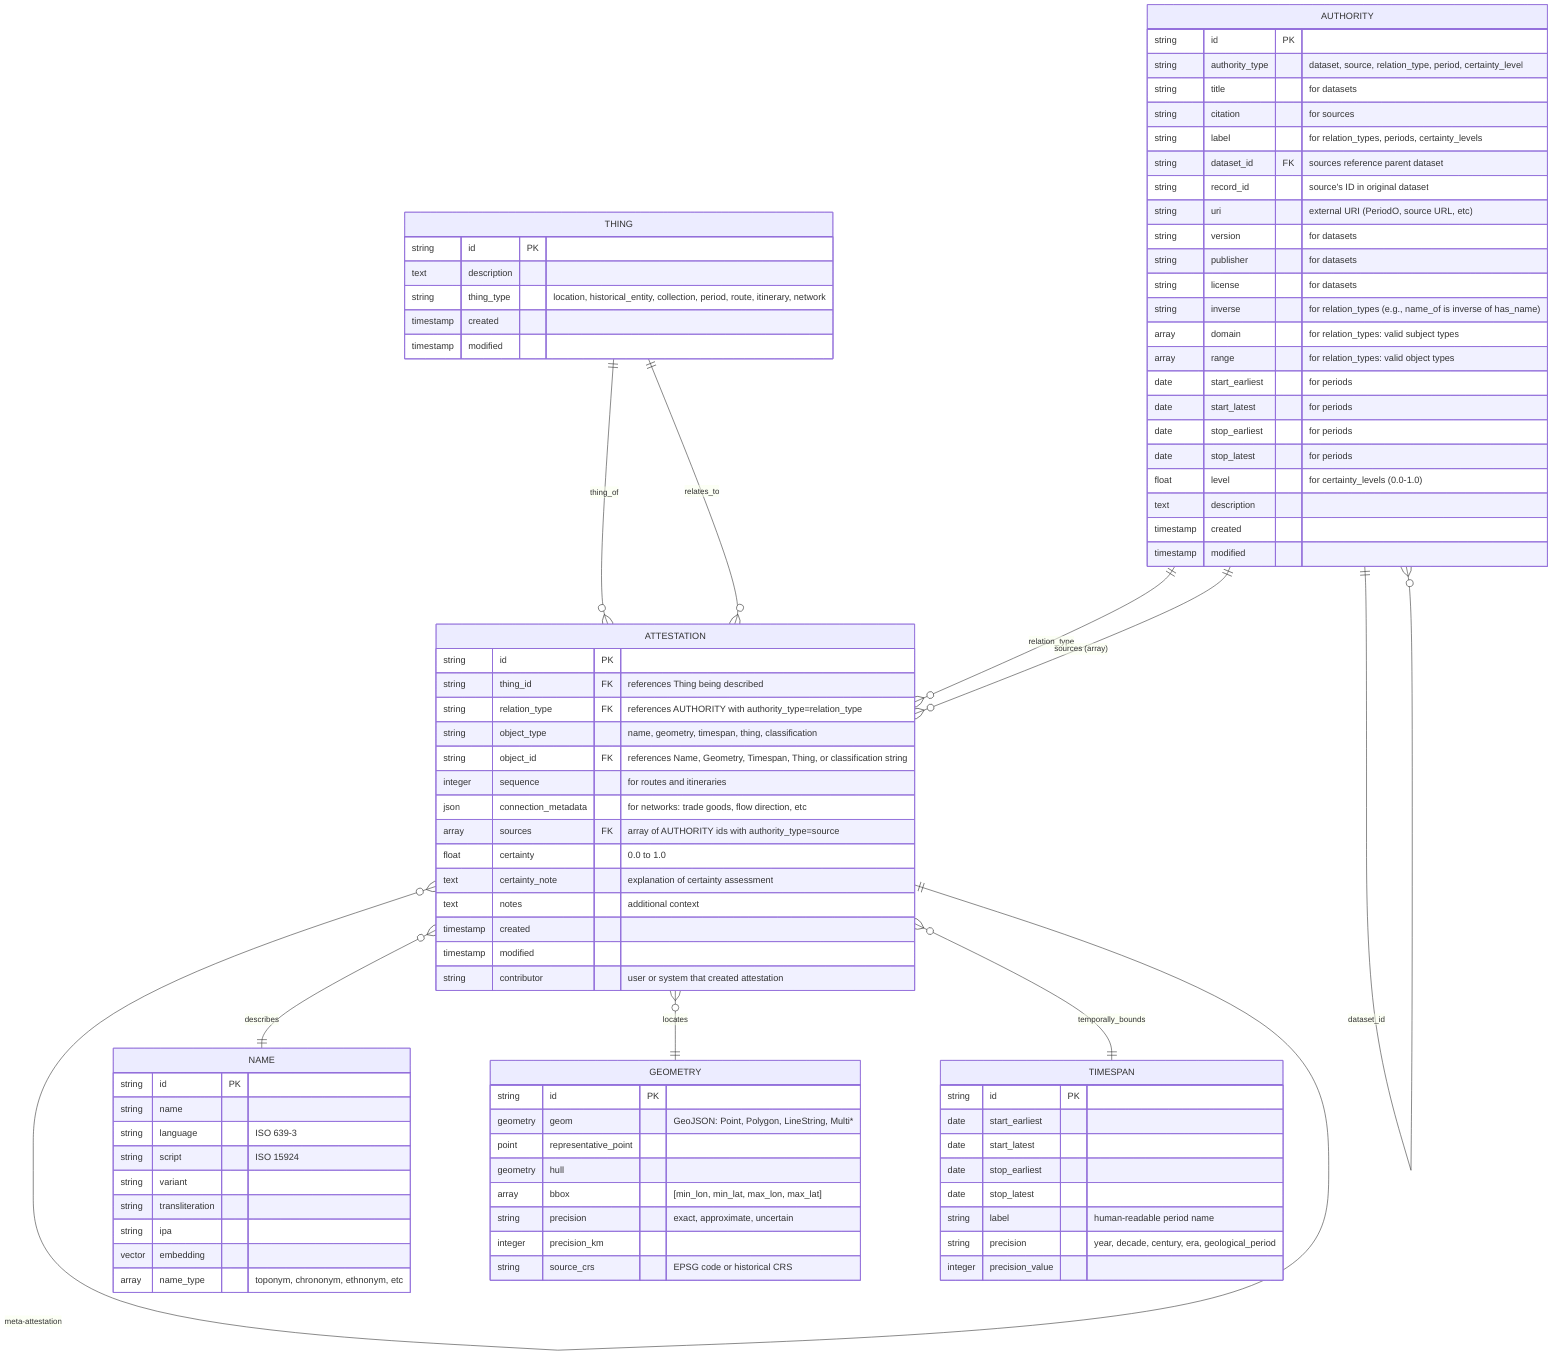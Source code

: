 erDiagram
%% All relationships go through ATTESTATION
    THING ||--o{ ATTESTATION : "thing_of"
    THING ||--o{ ATTESTATION : "relates_to"
    ATTESTATION o{--|| ATTESTATION : "meta-attestation"
    ATTESTATION o{--|| NAME : "describes"
    ATTESTATION o{--|| GEOMETRY : "locates"
    ATTESTATION o{--|| TIMESPAN : "temporally_bounds"
    AUTHORITY ||--o{ ATTESTATION : "relation_type"
    AUTHORITY ||--o{ ATTESTATION : "sources (array)"
    AUTHORITY ||--o{ AUTHORITY : "dataset_id"

%% Core entities
    THING {
        string id PK
        text description
        string thing_type "location, historical_entity, collection, period, route, itinerary, network"
        timestamp created
        timestamp modified
    }

    NAME {
        string id PK
        string name
        string language "ISO 639-3"
        string script "ISO 15924"
        string variant
        string transliteration
        string ipa
        vector embedding
        array name_type "toponym, chrononym, ethnonym, etc"
    }

    GEOMETRY {
        string id PK
        geometry geom "GeoJSON: Point, Polygon, LineString, Multi*"
        point representative_point
        geometry hull
        array bbox "[min_lon, min_lat, max_lon, max_lat]"
        string precision "exact, approximate, uncertain"
        integer precision_km
        string source_crs "EPSG code or historical CRS"
    }

    TIMESPAN {
        string id PK
        date start_earliest
        date start_latest
        date stop_earliest
        date stop_latest
        string label "human-readable period name"
        string precision "year, decade, century, era, geological_period"
        integer precision_value
    }

    ATTESTATION {
        string id PK
        string thing_id FK "references Thing being described"
        string relation_type FK "references AUTHORITY with authority_type=relation_type"
        string object_type "name, geometry, timespan, thing, classification"
        string object_id FK "references Name, Geometry, Timespan, Thing, or classification string"
        integer sequence "for routes and itineraries"
        json connection_metadata "for networks: trade goods, flow direction, etc"
        array sources FK "array of AUTHORITY ids with authority_type=source"
        float certainty "0.0 to 1.0"
        text certainty_note "explanation of certainty assessment"
        text notes "additional context"
        timestamp created
        timestamp modified
        string contributor "user or system that created attestation"
    }

    AUTHORITY {
        string id PK
        string authority_type "dataset, source, relation_type, period, certainty_level"
        string title "for datasets"
        string citation "for sources"
        string label "for relation_types, periods, certainty_levels"
        string dataset_id FK "sources reference parent dataset"
        string record_id "source's ID in original dataset"
        string uri "external URI (PeriodO, source URL, etc)"
        string version "for datasets"
        string publisher "for datasets"
        string license "for datasets"
        string inverse "for relation_types (e.g., name_of is inverse of has_name)"
        array domain "for relation_types: valid subject types"
        array range "for relation_types: valid object types"
        date start_earliest "for periods"
        date start_latest "for periods"
        date stop_earliest "for periods"
        date stop_latest "for periods"
        float level "for certainty_levels (0.0-1.0)"
        text description
        timestamp created
        timestamp modified
    }